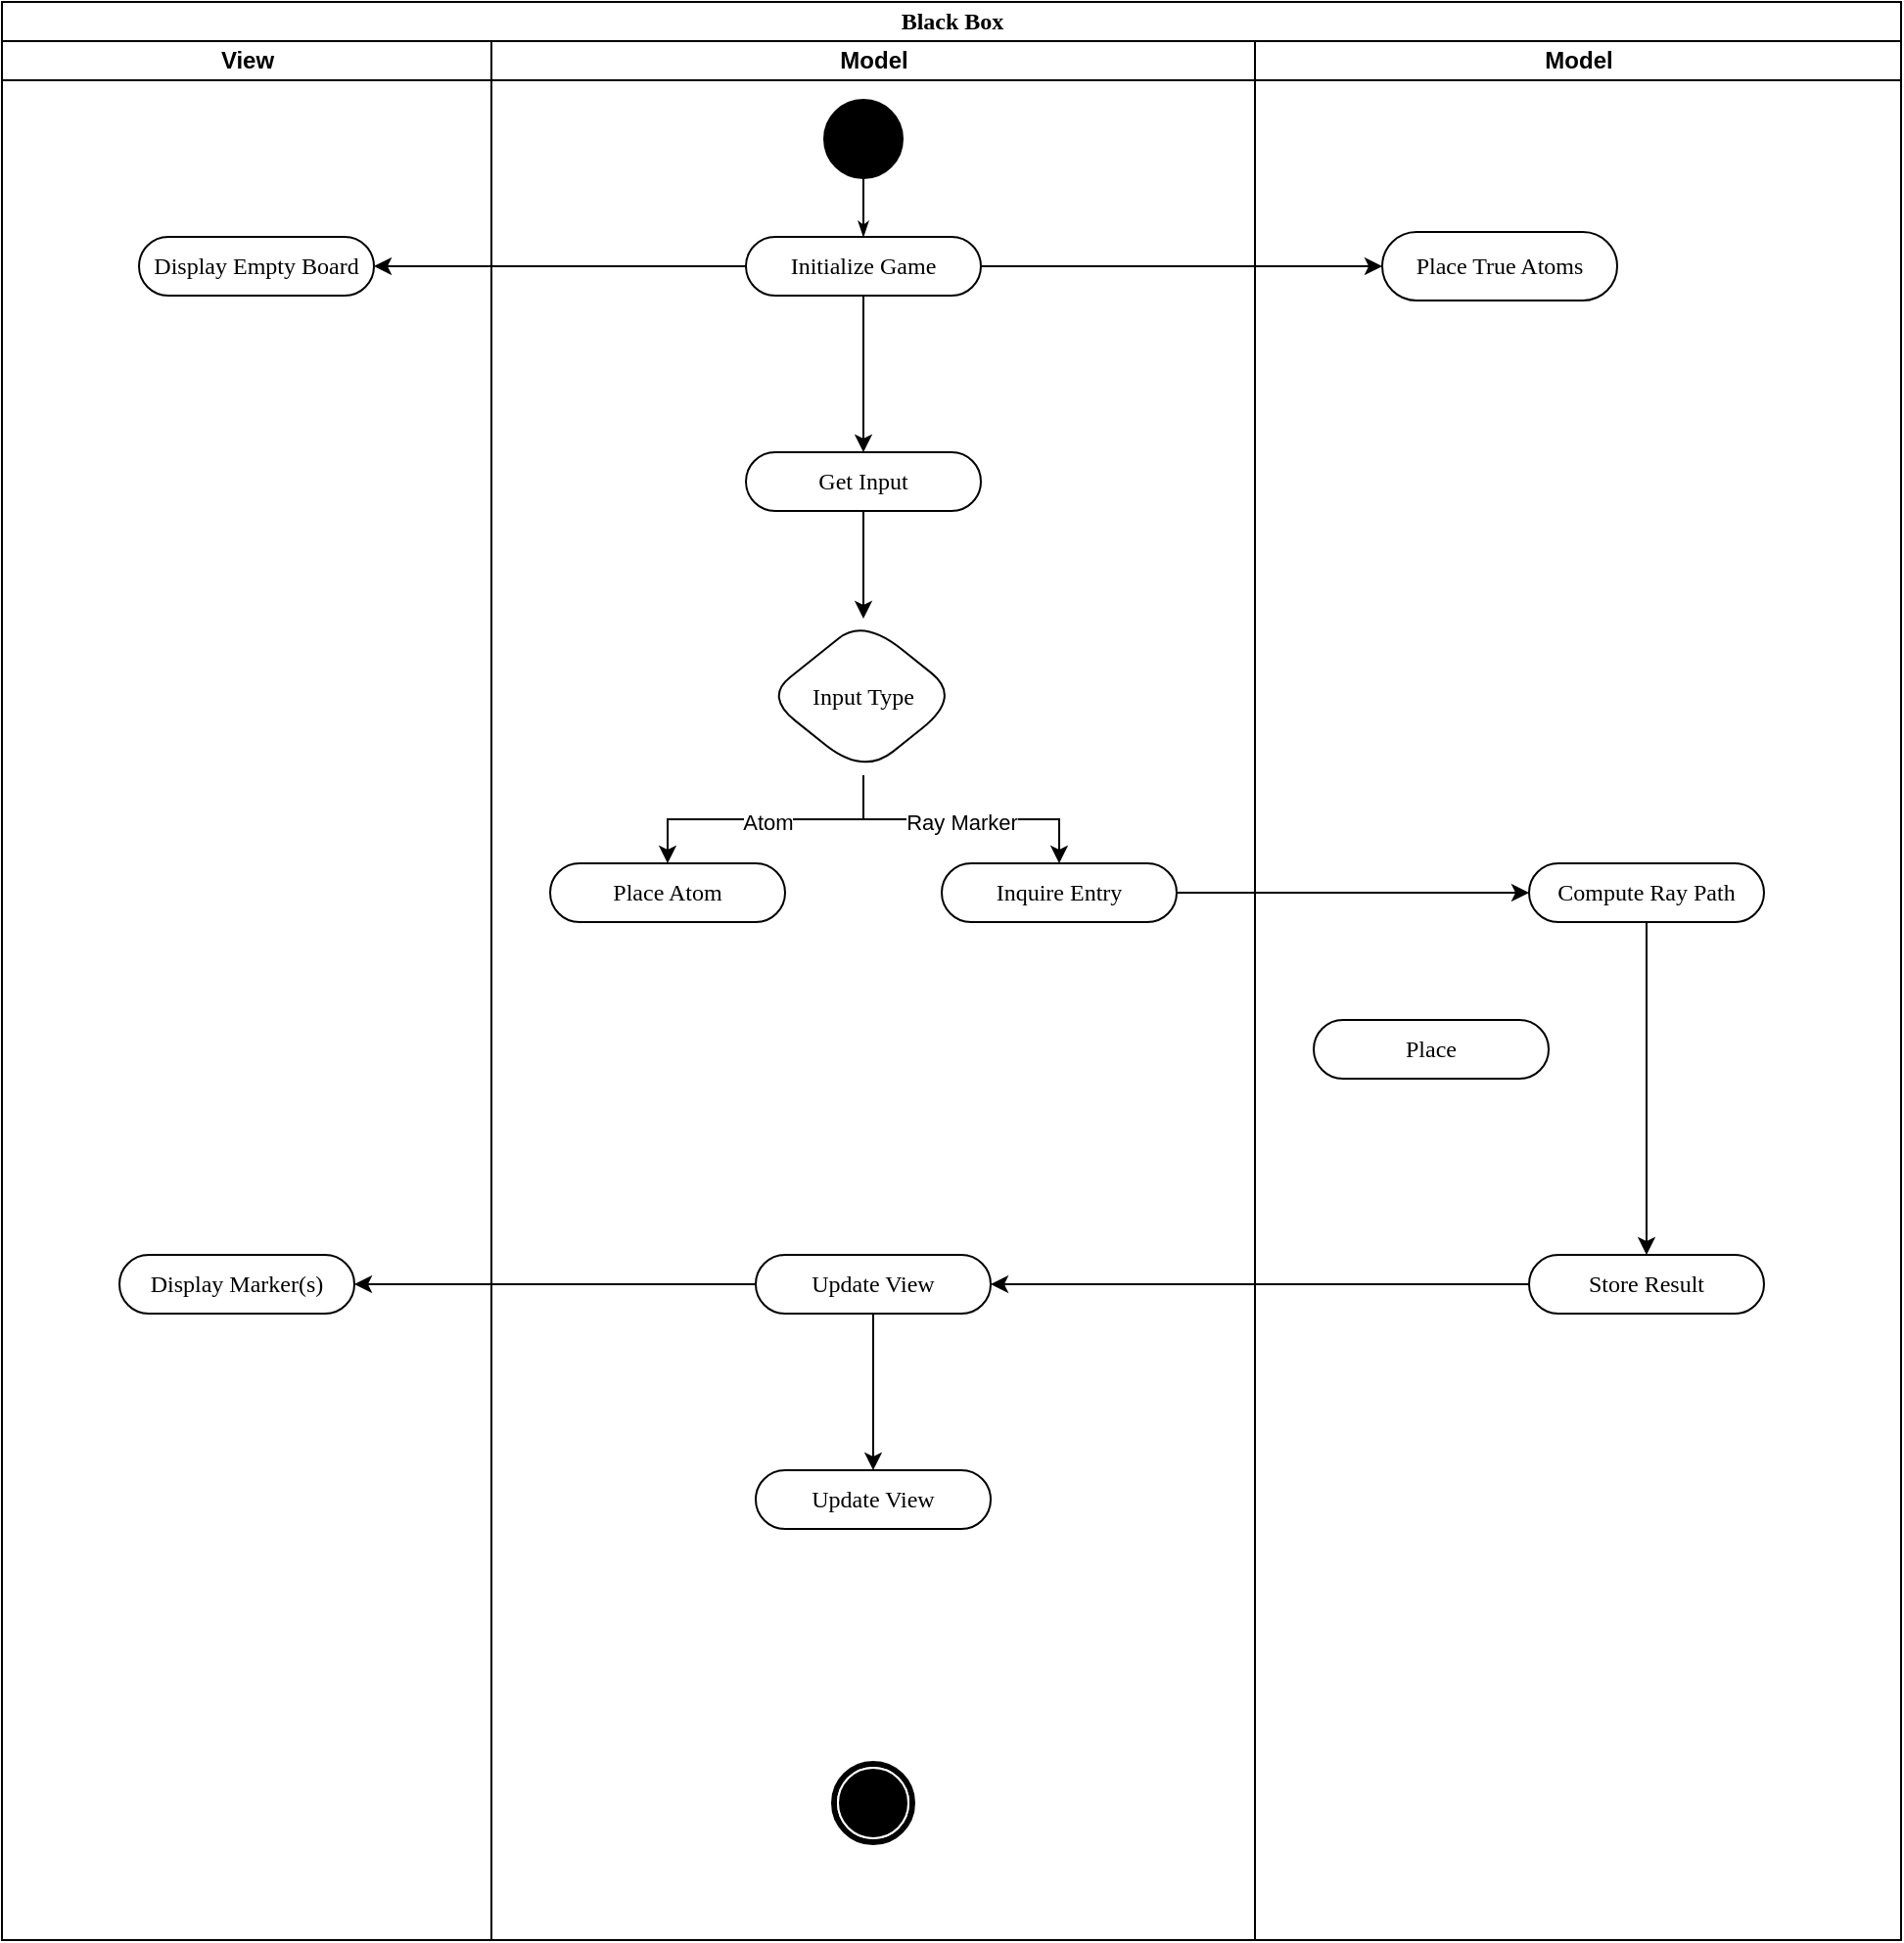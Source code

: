 <mxfile version="23.1.1" type="github">
  <diagram name="Page-1" id="0783ab3e-0a74-02c8-0abd-f7b4e66b4bec">
    <mxGraphModel dx="1434" dy="790" grid="1" gridSize="10" guides="1" tooltips="1" connect="1" arrows="1" fold="1" page="1" pageScale="1" pageWidth="850" pageHeight="1100" background="none" math="0" shadow="0">
      <root>
        <mxCell id="0" />
        <mxCell id="1" parent="0" />
        <mxCell id="1c1d494c118603dd-1" value="Black Box" style="swimlane;html=1;childLayout=stackLayout;startSize=20;rounded=0;shadow=0;comic=0;labelBackgroundColor=none;strokeWidth=1;fontFamily=Verdana;fontSize=12;align=center;" parent="1" vertex="1">
          <mxGeometry x="40" y="10" width="970" height="990" as="geometry" />
        </mxCell>
        <mxCell id="1c1d494c118603dd-2" value="View" style="swimlane;html=1;startSize=20;" parent="1c1d494c118603dd-1" vertex="1">
          <mxGeometry y="20" width="250" height="970" as="geometry" />
        </mxCell>
        <mxCell id="v7n7yxavQnf9r9IGpCqJ-3" value="Display Empty Board" style="rounded=1;whiteSpace=wrap;html=1;shadow=0;comic=0;labelBackgroundColor=none;strokeWidth=1;fontFamily=Verdana;fontSize=12;align=center;arcSize=50;" parent="1c1d494c118603dd-2" vertex="1">
          <mxGeometry x="70" y="100" width="120" height="30" as="geometry" />
        </mxCell>
        <mxCell id="1c1d494c118603dd-3" value="Model" style="swimlane;html=1;startSize=20;" parent="1c1d494c118603dd-1" vertex="1">
          <mxGeometry x="250" y="20" width="390" height="970" as="geometry" />
        </mxCell>
        <mxCell id="60571a20871a0731-4" value="" style="ellipse;whiteSpace=wrap;html=1;rounded=0;shadow=0;comic=0;labelBackgroundColor=none;strokeWidth=1;fillColor=#000000;fontFamily=Verdana;fontSize=12;align=center;" parent="1c1d494c118603dd-3" vertex="1">
          <mxGeometry x="170" y="30" width="40" height="40" as="geometry" />
        </mxCell>
        <mxCell id="v7n7yxavQnf9r9IGpCqJ-6" value="" style="edgeStyle=orthogonalEdgeStyle;rounded=0;orthogonalLoop=1;jettySize=auto;html=1;" parent="1c1d494c118603dd-3" source="60571a20871a0731-8" target="v7n7yxavQnf9r9IGpCqJ-5" edge="1">
          <mxGeometry relative="1" as="geometry" />
        </mxCell>
        <mxCell id="60571a20871a0731-8" value="Initialize Game" style="rounded=1;whiteSpace=wrap;html=1;shadow=0;comic=0;labelBackgroundColor=none;strokeWidth=1;fontFamily=Verdana;fontSize=12;align=center;arcSize=50;" parent="1c1d494c118603dd-3" vertex="1">
          <mxGeometry x="130" y="100" width="120" height="30" as="geometry" />
        </mxCell>
        <mxCell id="1c1d494c118603dd-27" style="edgeStyle=orthogonalEdgeStyle;rounded=0;html=1;labelBackgroundColor=none;startArrow=none;startFill=0;startSize=5;endArrow=classicThin;endFill=1;endSize=5;jettySize=auto;orthogonalLoop=1;strokeWidth=1;fontFamily=Verdana;fontSize=12" parent="1c1d494c118603dd-3" source="60571a20871a0731-4" target="60571a20871a0731-8" edge="1">
          <mxGeometry relative="1" as="geometry" />
        </mxCell>
        <mxCell id="60571a20871a0731-5" value="" style="shape=mxgraph.bpmn.shape;html=1;verticalLabelPosition=bottom;labelBackgroundColor=#ffffff;verticalAlign=top;perimeter=ellipsePerimeter;outline=end;symbol=terminate;rounded=0;shadow=0;comic=0;strokeWidth=1;fontFamily=Verdana;fontSize=12;align=center;" parent="1c1d494c118603dd-3" vertex="1">
          <mxGeometry x="175" y="880" width="40" height="40" as="geometry" />
        </mxCell>
        <mxCell id="v7n7yxavQnf9r9IGpCqJ-20" value="" style="edgeStyle=orthogonalEdgeStyle;rounded=0;orthogonalLoop=1;jettySize=auto;html=1;" parent="1c1d494c118603dd-3" source="v7n7yxavQnf9r9IGpCqJ-5" target="v7n7yxavQnf9r9IGpCqJ-19" edge="1">
          <mxGeometry relative="1" as="geometry" />
        </mxCell>
        <mxCell id="v7n7yxavQnf9r9IGpCqJ-5" value="Get Input" style="rounded=1;whiteSpace=wrap;html=1;shadow=0;comic=0;labelBackgroundColor=none;strokeWidth=1;fontFamily=Verdana;fontSize=12;align=center;arcSize=50;" parent="1c1d494c118603dd-3" vertex="1">
          <mxGeometry x="130" y="210" width="120" height="30" as="geometry" />
        </mxCell>
        <mxCell id="v7n7yxavQnf9r9IGpCqJ-22" value="" style="edgeStyle=orthogonalEdgeStyle;rounded=0;orthogonalLoop=1;jettySize=auto;html=1;" parent="1c1d494c118603dd-3" source="v7n7yxavQnf9r9IGpCqJ-19" target="v7n7yxavQnf9r9IGpCqJ-21" edge="1">
          <mxGeometry relative="1" as="geometry" />
        </mxCell>
        <mxCell id="v7n7yxavQnf9r9IGpCqJ-23" value="&lt;div&gt;Atom&lt;/div&gt;" style="edgeLabel;html=1;align=center;verticalAlign=middle;resizable=0;points=[];" connectable="0" vertex="1" parent="v7n7yxavQnf9r9IGpCqJ-22">
          <mxGeometry x="-0.4" y="1" relative="1" as="geometry">
            <mxPoint x="-28" as="offset" />
          </mxGeometry>
        </mxCell>
        <mxCell id="v7n7yxavQnf9r9IGpCqJ-25" value="" style="edgeStyle=orthogonalEdgeStyle;rounded=0;orthogonalLoop=1;jettySize=auto;html=1;" edge="1" parent="1c1d494c118603dd-3" source="v7n7yxavQnf9r9IGpCqJ-19" target="v7n7yxavQnf9r9IGpCqJ-24">
          <mxGeometry relative="1" as="geometry" />
        </mxCell>
        <mxCell id="v7n7yxavQnf9r9IGpCqJ-26" value="&lt;div&gt;Ray Marker&lt;/div&gt;" style="edgeLabel;html=1;align=center;verticalAlign=middle;resizable=0;points=[];" connectable="0" vertex="1" parent="v7n7yxavQnf9r9IGpCqJ-25">
          <mxGeometry relative="1" as="geometry">
            <mxPoint y="1" as="offset" />
          </mxGeometry>
        </mxCell>
        <mxCell id="v7n7yxavQnf9r9IGpCqJ-19" value="Input Type" style="rhombus;whiteSpace=wrap;html=1;fontFamily=Verdana;rounded=1;shadow=0;comic=0;labelBackgroundColor=none;strokeWidth=1;arcSize=50;" parent="1c1d494c118603dd-3" vertex="1">
          <mxGeometry x="140" y="295" width="100" height="80" as="geometry" />
        </mxCell>
        <mxCell id="v7n7yxavQnf9r9IGpCqJ-15" value="Display Marker(s)" style="rounded=1;whiteSpace=wrap;html=1;shadow=0;comic=0;labelBackgroundColor=none;strokeWidth=1;fontFamily=Verdana;fontSize=12;align=center;arcSize=50;" parent="1c1d494c118603dd-3" vertex="1">
          <mxGeometry x="-190" y="620" width="120" height="30" as="geometry" />
        </mxCell>
        <mxCell id="v7n7yxavQnf9r9IGpCqJ-18" value="" style="edgeStyle=orthogonalEdgeStyle;rounded=0;orthogonalLoop=1;jettySize=auto;html=1;" parent="1c1d494c118603dd-3" source="v7n7yxavQnf9r9IGpCqJ-13" target="v7n7yxavQnf9r9IGpCqJ-17" edge="1">
          <mxGeometry relative="1" as="geometry" />
        </mxCell>
        <mxCell id="v7n7yxavQnf9r9IGpCqJ-13" value="Update View" style="rounded=1;whiteSpace=wrap;html=1;shadow=0;comic=0;labelBackgroundColor=none;strokeWidth=1;fontFamily=Verdana;fontSize=12;align=center;arcSize=50;" parent="1c1d494c118603dd-3" vertex="1">
          <mxGeometry x="135" y="620" width="120" height="30" as="geometry" />
        </mxCell>
        <mxCell id="v7n7yxavQnf9r9IGpCqJ-17" value="Update View" style="rounded=1;whiteSpace=wrap;html=1;shadow=0;comic=0;labelBackgroundColor=none;strokeWidth=1;fontFamily=Verdana;fontSize=12;align=center;arcSize=50;" parent="1c1d494c118603dd-3" vertex="1">
          <mxGeometry x="135" y="730" width="120" height="30" as="geometry" />
        </mxCell>
        <mxCell id="v7n7yxavQnf9r9IGpCqJ-16" value="" style="edgeStyle=orthogonalEdgeStyle;rounded=0;orthogonalLoop=1;jettySize=auto;html=1;" parent="1c1d494c118603dd-3" source="v7n7yxavQnf9r9IGpCqJ-13" target="v7n7yxavQnf9r9IGpCqJ-15" edge="1">
          <mxGeometry relative="1" as="geometry" />
        </mxCell>
        <mxCell id="v7n7yxavQnf9r9IGpCqJ-21" value="Place Atom" style="whiteSpace=wrap;html=1;fontFamily=Verdana;rounded=1;shadow=0;comic=0;labelBackgroundColor=none;strokeWidth=1;arcSize=50;" parent="1c1d494c118603dd-3" vertex="1">
          <mxGeometry x="30" y="420" width="120" height="30" as="geometry" />
        </mxCell>
        <mxCell id="v7n7yxavQnf9r9IGpCqJ-24" value="Inquire Entry" style="whiteSpace=wrap;html=1;fontFamily=Verdana;rounded=1;shadow=0;comic=0;labelBackgroundColor=none;strokeWidth=1;arcSize=50;" vertex="1" parent="1c1d494c118603dd-3">
          <mxGeometry x="230" y="420" width="120" height="30" as="geometry" />
        </mxCell>
        <mxCell id="1c1d494c118603dd-4" value="Model" style="swimlane;html=1;startSize=20;" parent="1c1d494c118603dd-1" vertex="1">
          <mxGeometry x="640" y="20" width="330" height="970" as="geometry" />
        </mxCell>
        <mxCell id="v7n7yxavQnf9r9IGpCqJ-1" value="Place True Atoms" style="whiteSpace=wrap;html=1;fontFamily=Verdana;rounded=1;shadow=0;comic=0;labelBackgroundColor=none;strokeWidth=1;arcSize=50;" parent="1c1d494c118603dd-4" vertex="1">
          <mxGeometry x="65" y="97.5" width="120" height="35" as="geometry" />
        </mxCell>
        <mxCell id="v7n7yxavQnf9r9IGpCqJ-9" value="Compute Ray Path" style="rounded=1;whiteSpace=wrap;html=1;shadow=0;comic=0;labelBackgroundColor=none;strokeWidth=1;fontFamily=Verdana;fontSize=12;align=center;arcSize=50;" parent="1c1d494c118603dd-4" vertex="1">
          <mxGeometry x="140" y="420" width="120" height="30" as="geometry" />
        </mxCell>
        <mxCell id="v7n7yxavQnf9r9IGpCqJ-11" value="Store Result" style="rounded=1;whiteSpace=wrap;html=1;shadow=0;comic=0;labelBackgroundColor=none;strokeWidth=1;fontFamily=Verdana;fontSize=12;align=center;arcSize=50;" parent="1c1d494c118603dd-4" vertex="1">
          <mxGeometry x="140" y="620" width="120" height="30" as="geometry" />
        </mxCell>
        <mxCell id="v7n7yxavQnf9r9IGpCqJ-12" value="" style="edgeStyle=orthogonalEdgeStyle;rounded=0;orthogonalLoop=1;jettySize=auto;html=1;" parent="1c1d494c118603dd-4" source="v7n7yxavQnf9r9IGpCqJ-9" target="v7n7yxavQnf9r9IGpCqJ-11" edge="1">
          <mxGeometry relative="1" as="geometry" />
        </mxCell>
        <mxCell id="v7n7yxavQnf9r9IGpCqJ-32" value="Place " style="rounded=1;whiteSpace=wrap;html=1;shadow=0;comic=0;labelBackgroundColor=none;strokeWidth=1;fontFamily=Verdana;fontSize=12;align=center;arcSize=50;" vertex="1" parent="1c1d494c118603dd-4">
          <mxGeometry x="30" y="500" width="120" height="30" as="geometry" />
        </mxCell>
        <mxCell id="v7n7yxavQnf9r9IGpCqJ-2" value="" style="edgeStyle=orthogonalEdgeStyle;rounded=0;orthogonalLoop=1;jettySize=auto;html=1;" parent="1c1d494c118603dd-1" source="60571a20871a0731-8" target="v7n7yxavQnf9r9IGpCqJ-1" edge="1">
          <mxGeometry relative="1" as="geometry" />
        </mxCell>
        <mxCell id="v7n7yxavQnf9r9IGpCqJ-4" value="" style="edgeStyle=orthogonalEdgeStyle;rounded=0;orthogonalLoop=1;jettySize=auto;html=1;" parent="1c1d494c118603dd-1" source="60571a20871a0731-8" target="v7n7yxavQnf9r9IGpCqJ-3" edge="1">
          <mxGeometry relative="1" as="geometry" />
        </mxCell>
        <mxCell id="v7n7yxavQnf9r9IGpCqJ-29" style="edgeStyle=orthogonalEdgeStyle;rounded=0;orthogonalLoop=1;jettySize=auto;html=1;entryX=0;entryY=0.5;entryDx=0;entryDy=0;" edge="1" parent="1c1d494c118603dd-1" source="v7n7yxavQnf9r9IGpCqJ-24" target="v7n7yxavQnf9r9IGpCqJ-9">
          <mxGeometry relative="1" as="geometry" />
        </mxCell>
        <mxCell id="v7n7yxavQnf9r9IGpCqJ-14" value="" style="edgeStyle=orthogonalEdgeStyle;rounded=0;orthogonalLoop=1;jettySize=auto;html=1;" parent="1c1d494c118603dd-1" source="v7n7yxavQnf9r9IGpCqJ-11" target="v7n7yxavQnf9r9IGpCqJ-13" edge="1">
          <mxGeometry relative="1" as="geometry" />
        </mxCell>
      </root>
    </mxGraphModel>
  </diagram>
</mxfile>
